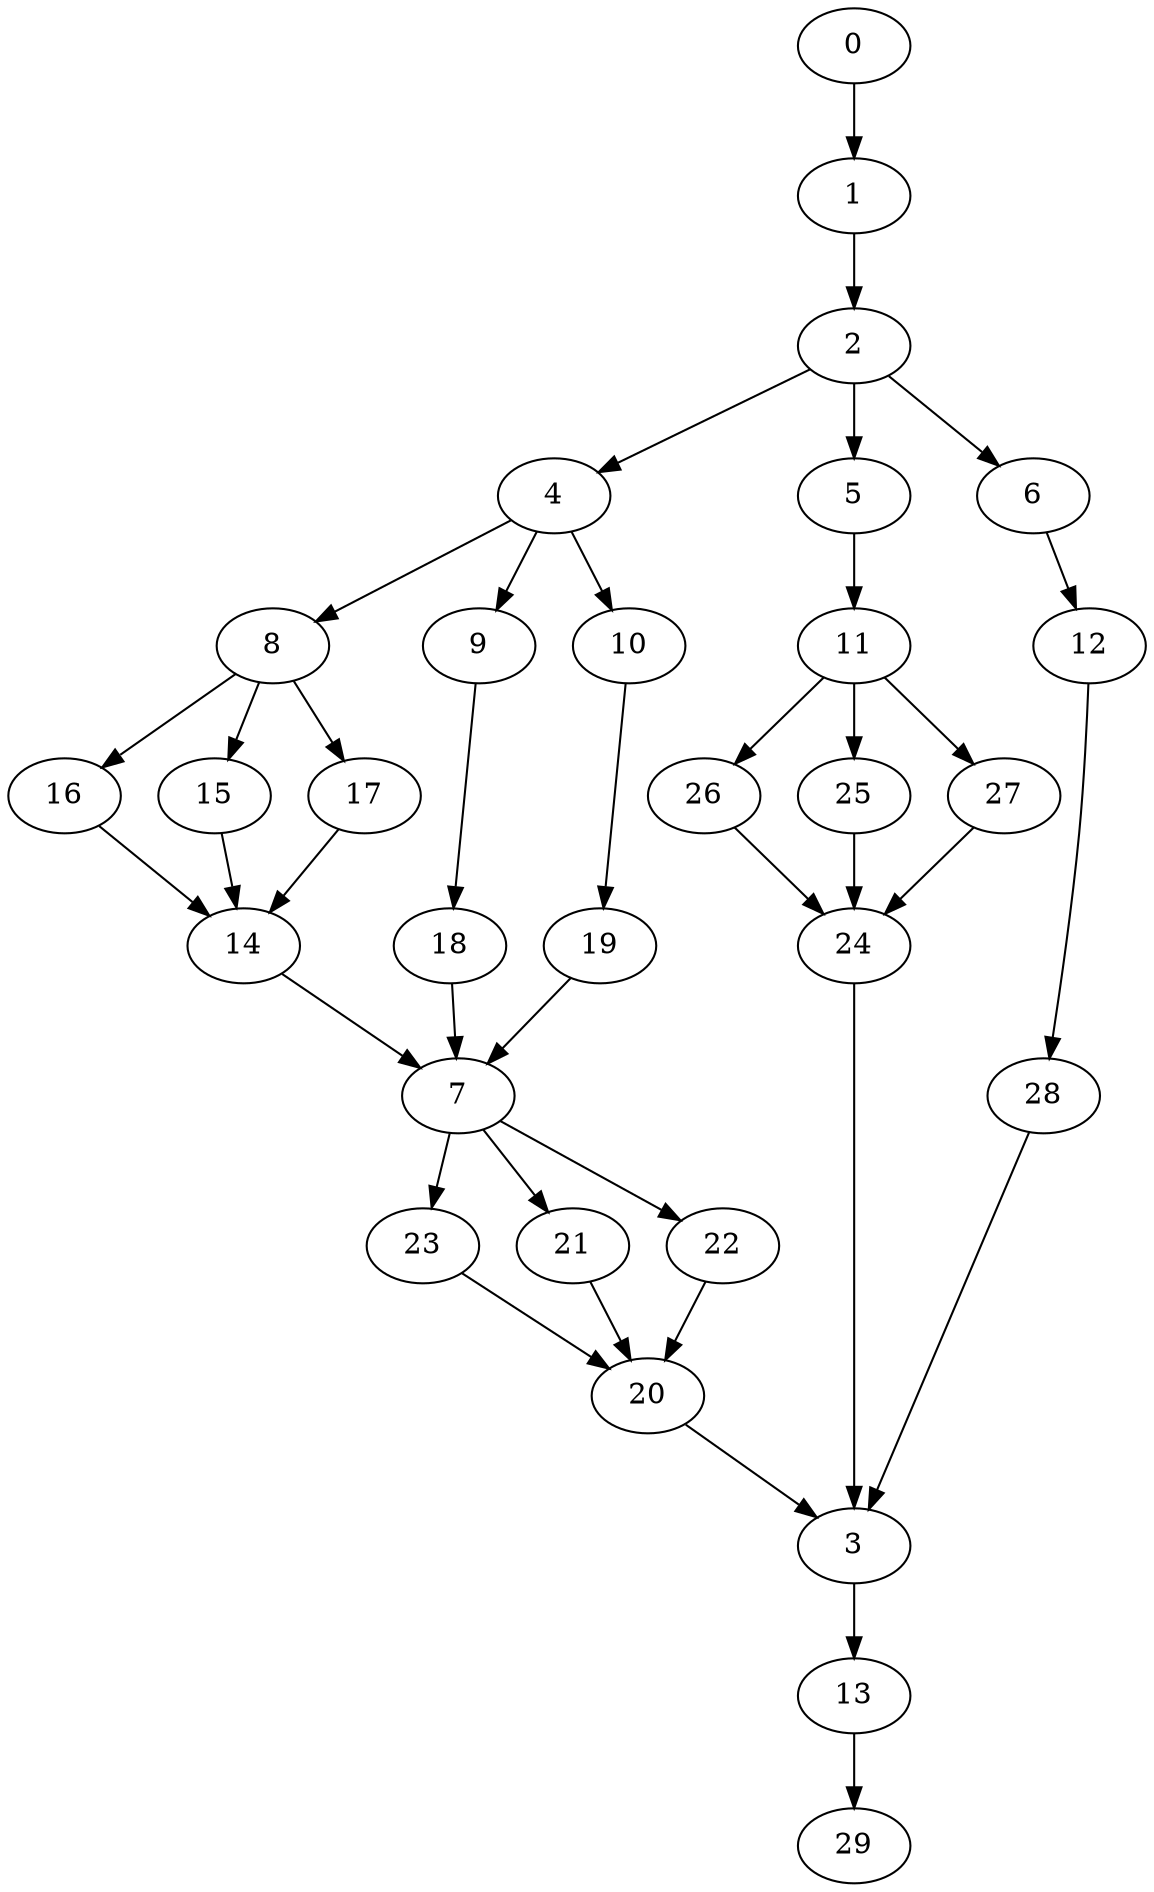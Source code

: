 digraph "SeriesParallel-MaxBf-3_Nodes_30_CCR_9.97_WeightType_Random_Heterogeneous-4-2" {
0 [Weight=6];
1 [Weight=3];
2 [Weight=2];
4 [Weight=7];
8 [Weight=2];
9 [Weight=7];
16 [Weight=4];
15 [Weight=3];
10 [Weight=5];
17 [Weight=7];
18 [Weight=2];
19 [Weight=8];
14 [Weight=9];
5 [Weight=4];
7 [Weight=7];
6 [Weight=8];
11 [Weight=2];
23 [Weight=8];
21 [Weight=9];
22 [Weight=7];
12 [Weight=6];
26 [Weight=10];
25 [Weight=7];
20 [Weight=7];
27 [Weight=7];
28 [Weight=8];
24 [Weight=5];
3 [Weight=3];
13 [Weight=4];
29 [Weight=3];
21 -> 20 [Weight=39];
22 -> 20 [Weight=39];
8 -> 16 [Weight=39];
0 -> 1 [Weight=39];
26 -> 24 [Weight=58];
4 -> 8 [Weight=58];
19 -> 7 [Weight=26];
23 -> 20 [Weight=65];
15 -> 14 [Weight=58];
11 -> 27 [Weight=13];
4 -> 10 [Weight=65];
7 -> 23 [Weight=52];
20 -> 3 [Weight=65];
4 -> 9 [Weight=19];
12 -> 28 [Weight=58];
9 -> 18 [Weight=39];
8 -> 17 [Weight=65];
1 -> 2 [Weight=45];
7 -> 21 [Weight=58];
5 -> 11 [Weight=45];
7 -> 22 [Weight=58];
2 -> 5 [Weight=52];
25 -> 24 [Weight=39];
3 -> 13 [Weight=45];
10 -> 19 [Weight=39];
14 -> 7 [Weight=13];
11 -> 25 [Weight=13];
24 -> 3 [Weight=39];
27 -> 24 [Weight=13];
18 -> 7 [Weight=65];
17 -> 14 [Weight=39];
28 -> 3 [Weight=45];
13 -> 29 [Weight=39];
11 -> 26 [Weight=52];
8 -> 15 [Weight=32];
16 -> 14 [Weight=58];
6 -> 12 [Weight=45];
2 -> 6 [Weight=19];
2 -> 4 [Weight=45];
}
